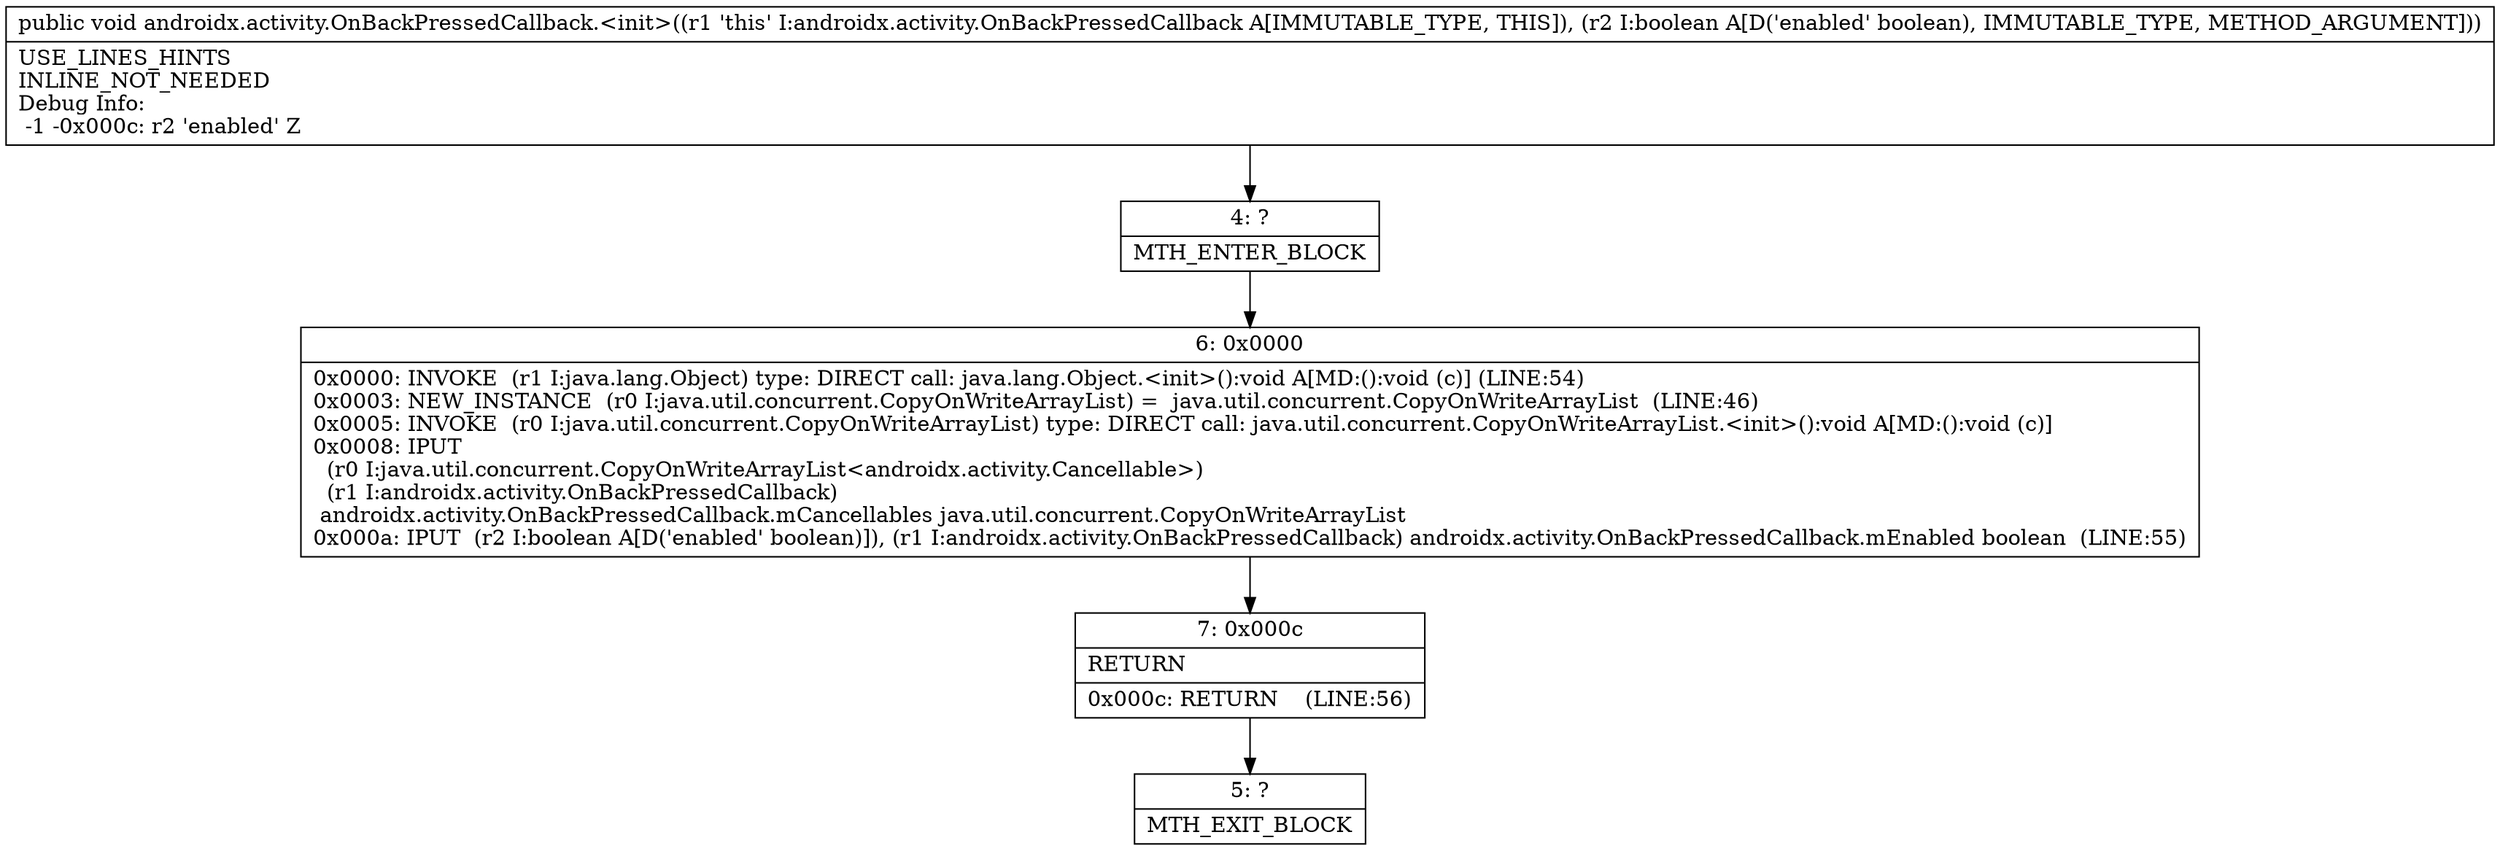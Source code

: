 digraph "CFG forandroidx.activity.OnBackPressedCallback.\<init\>(Z)V" {
Node_4 [shape=record,label="{4\:\ ?|MTH_ENTER_BLOCK\l}"];
Node_6 [shape=record,label="{6\:\ 0x0000|0x0000: INVOKE  (r1 I:java.lang.Object) type: DIRECT call: java.lang.Object.\<init\>():void A[MD:():void (c)] (LINE:54)\l0x0003: NEW_INSTANCE  (r0 I:java.util.concurrent.CopyOnWriteArrayList) =  java.util.concurrent.CopyOnWriteArrayList  (LINE:46)\l0x0005: INVOKE  (r0 I:java.util.concurrent.CopyOnWriteArrayList) type: DIRECT call: java.util.concurrent.CopyOnWriteArrayList.\<init\>():void A[MD:():void (c)]\l0x0008: IPUT  \l  (r0 I:java.util.concurrent.CopyOnWriteArrayList\<androidx.activity.Cancellable\>)\l  (r1 I:androidx.activity.OnBackPressedCallback)\l androidx.activity.OnBackPressedCallback.mCancellables java.util.concurrent.CopyOnWriteArrayList \l0x000a: IPUT  (r2 I:boolean A[D('enabled' boolean)]), (r1 I:androidx.activity.OnBackPressedCallback) androidx.activity.OnBackPressedCallback.mEnabled boolean  (LINE:55)\l}"];
Node_7 [shape=record,label="{7\:\ 0x000c|RETURN\l|0x000c: RETURN    (LINE:56)\l}"];
Node_5 [shape=record,label="{5\:\ ?|MTH_EXIT_BLOCK\l}"];
MethodNode[shape=record,label="{public void androidx.activity.OnBackPressedCallback.\<init\>((r1 'this' I:androidx.activity.OnBackPressedCallback A[IMMUTABLE_TYPE, THIS]), (r2 I:boolean A[D('enabled' boolean), IMMUTABLE_TYPE, METHOD_ARGUMENT]))  | USE_LINES_HINTS\lINLINE_NOT_NEEDED\lDebug Info:\l  \-1 \-0x000c: r2 'enabled' Z\l}"];
MethodNode -> Node_4;Node_4 -> Node_6;
Node_6 -> Node_7;
Node_7 -> Node_5;
}

